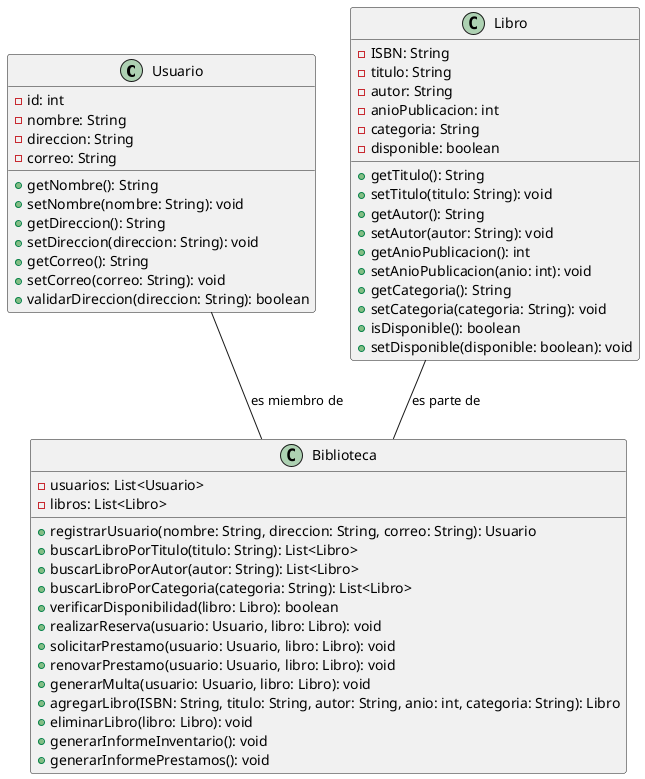 @startuml
class Usuario {
    -id: int
    -nombre: String
    -direccion: String
    -correo: String
    +getNombre(): String
    +setNombre(nombre: String): void
    +getDireccion(): String
    +setDireccion(direccion: String): void
    +getCorreo(): String
    +setCorreo(correo: String): void
    +validarDireccion(direccion: String): boolean
}

class Libro {
    -ISBN: String
    -titulo: String
    -autor: String
    -anioPublicacion: int
    -categoria: String
    -disponible: boolean
    +getTitulo(): String
    +setTitulo(titulo: String): void
    +getAutor(): String
    +setAutor(autor: String): void
    +getAnioPublicacion(): int
    +setAnioPublicacion(anio: int): void
    +getCategoria(): String
    +setCategoria(categoria: String): void
    +isDisponible(): boolean
    +setDisponible(disponible: boolean): void
}

class Biblioteca {
    -usuarios: List<Usuario>
    -libros: List<Libro>
    +registrarUsuario(nombre: String, direccion: String, correo: String): Usuario
    +buscarLibroPorTitulo(titulo: String): List<Libro>
    +buscarLibroPorAutor(autor: String): List<Libro>
    +buscarLibroPorCategoria(categoria: String): List<Libro>
    +verificarDisponibilidad(libro: Libro): boolean
    +realizarReserva(usuario: Usuario, libro: Libro): void
    +solicitarPrestamo(usuario: Usuario, libro: Libro): void
    +renovarPrestamo(usuario: Usuario, libro: Libro): void
    +generarMulta(usuario: Usuario, libro: Libro): void
    +agregarLibro(ISBN: String, titulo: String, autor: String, anio: int, categoria: String): Libro
    +eliminarLibro(libro: Libro): void
    +generarInformeInventario(): void
    +generarInformePrestamos(): void
}

Usuario -- Biblioteca : es miembro de
Libro -- Biblioteca : es parte de
@enduml